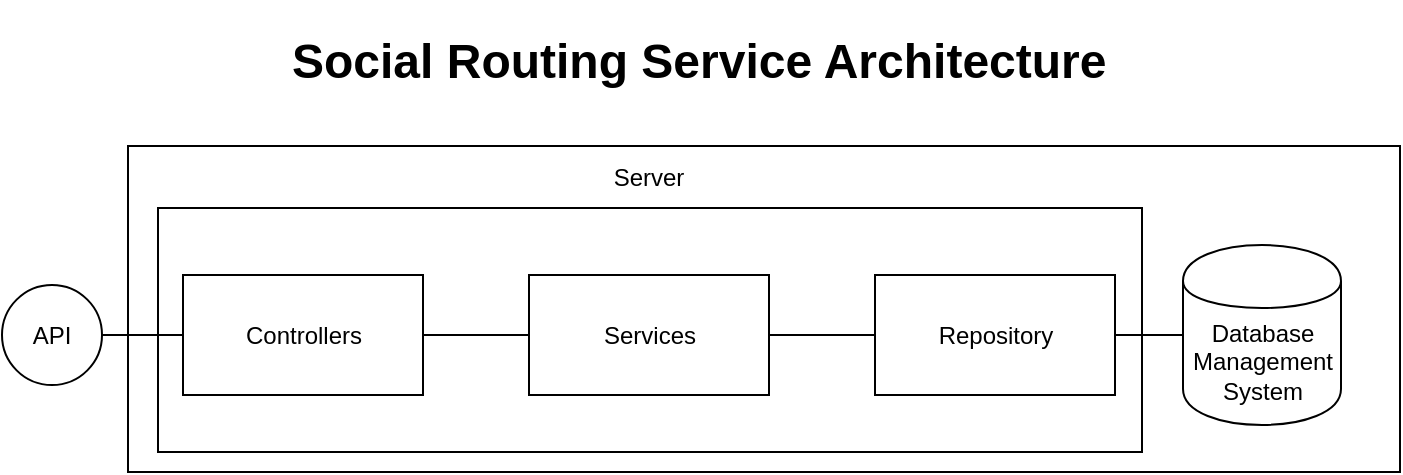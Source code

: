 <mxfile version="10.7.7" type="device"><diagram id="HIA9esFK1r8NSf4Vur0X" name="Page-1"><mxGraphModel dx="1181" dy="547" grid="0" gridSize="10" guides="1" tooltips="1" connect="1" arrows="1" fold="1" page="1" pageScale="1" pageWidth="827" pageHeight="1169" math="0" shadow="0"><root><mxCell id="0"/><mxCell id="1" parent="0"/><mxCell id="JtfCUVkbjlOTKDA5y7lR-2" value="&lt;h1&gt;Social Routing Service Architecture&lt;/h1&gt;" style="text;html=1;strokeColor=none;fillColor=none;spacing=5;spacingTop=-20;whiteSpace=wrap;overflow=hidden;rounded=0;" parent="1" vertex="1"><mxGeometry x="203.5" y="217.5" width="483" height="45" as="geometry"/></mxCell><mxCell id="TD66_IRv_9vn1ltzwOca-1" value="" style="group" vertex="1" connectable="0" parent="1"><mxGeometry x="64" y="280" width="699" height="163" as="geometry"/></mxCell><mxCell id="cTM7Nz8y0_Cw2TAqLi1m-12" value="" style="rounded=0;whiteSpace=wrap;html=1;" parent="TD66_IRv_9vn1ltzwOca-1" vertex="1"><mxGeometry x="63" width="636" height="163" as="geometry"/></mxCell><mxCell id="cTM7Nz8y0_Cw2TAqLi1m-18" value="" style="rounded=0;whiteSpace=wrap;html=1;" parent="TD66_IRv_9vn1ltzwOca-1" vertex="1"><mxGeometry x="78" y="31" width="492" height="122" as="geometry"/></mxCell><mxCell id="cTM7Nz8y0_Cw2TAqLi1m-10" value="API" style="ellipse;whiteSpace=wrap;html=1;aspect=fixed;" parent="TD66_IRv_9vn1ltzwOca-1" vertex="1"><mxGeometry y="69.5" width="50" height="50" as="geometry"/></mxCell><mxCell id="cTM7Nz8y0_Cw2TAqLi1m-17" value="" style="endArrow=none;html=1;entryX=1;entryY=0.5;entryDx=0;entryDy=0;exitX=0;exitY=0.5;exitDx=0;exitDy=0;" parent="TD66_IRv_9vn1ltzwOca-1" source="cTM7Nz8y0_Cw2TAqLi1m-1" target="cTM7Nz8y0_Cw2TAqLi1m-10" edge="1"><mxGeometry width="50" height="50" relative="1" as="geometry"><mxPoint x="-3" y="390" as="sourcePoint"/><mxPoint x="47" y="340" as="targetPoint"/></mxGeometry></mxCell><mxCell id="cTM7Nz8y0_Cw2TAqLi1m-5" value="Database Management System" style="shape=cylinder;whiteSpace=wrap;html=1;boundedLbl=1;backgroundOutline=1;" parent="TD66_IRv_9vn1ltzwOca-1" vertex="1"><mxGeometry x="590.5" y="49.5" width="79" height="90" as="geometry"/></mxCell><mxCell id="cTM7Nz8y0_Cw2TAqLi1m-9" value="" style="endArrow=none;html=1;entryX=1;entryY=0.5;entryDx=0;entryDy=0;exitX=0;exitY=0.5;exitDx=0;exitDy=0;" parent="TD66_IRv_9vn1ltzwOca-1" source="cTM7Nz8y0_Cw2TAqLi1m-5" target="cTM7Nz8y0_Cw2TAqLi1m-3" edge="1"><mxGeometry width="50" height="50" relative="1" as="geometry"><mxPoint x="546.5" y="184.5" as="sourcePoint"/><mxPoint x="596.5" y="134.5" as="targetPoint"/></mxGeometry></mxCell><mxCell id="cTM7Nz8y0_Cw2TAqLi1m-1" value="Controllers" style="rounded=0;whiteSpace=wrap;html=1;" parent="TD66_IRv_9vn1ltzwOca-1" vertex="1"><mxGeometry x="90.5" y="64.5" width="120" height="60" as="geometry"/></mxCell><mxCell id="cTM7Nz8y0_Cw2TAqLi1m-2" value="Services" style="rounded=0;whiteSpace=wrap;html=1;" parent="TD66_IRv_9vn1ltzwOca-1" vertex="1"><mxGeometry x="263.5" y="64.5" width="120" height="60" as="geometry"/></mxCell><mxCell id="cTM7Nz8y0_Cw2TAqLi1m-3" value="Repository" style="rounded=0;whiteSpace=wrap;html=1;" parent="TD66_IRv_9vn1ltzwOca-1" vertex="1"><mxGeometry x="436.5" y="64.5" width="120" height="60" as="geometry"/></mxCell><mxCell id="cTM7Nz8y0_Cw2TAqLi1m-7" value="" style="endArrow=none;html=1;entryX=0;entryY=0.5;entryDx=0;entryDy=0;exitX=1;exitY=0.5;exitDx=0;exitDy=0;" parent="TD66_IRv_9vn1ltzwOca-1" source="cTM7Nz8y0_Cw2TAqLi1m-1" target="cTM7Nz8y0_Cw2TAqLi1m-2" edge="1"><mxGeometry width="50" height="50" relative="1" as="geometry"><mxPoint x="86.5" y="189.5" as="sourcePoint"/><mxPoint x="136.5" y="139.5" as="targetPoint"/></mxGeometry></mxCell><mxCell id="cTM7Nz8y0_Cw2TAqLi1m-8" value="" style="endArrow=none;html=1;entryX=0;entryY=0.5;entryDx=0;entryDy=0;exitX=1;exitY=0.5;exitDx=0;exitDy=0;" parent="TD66_IRv_9vn1ltzwOca-1" source="cTM7Nz8y0_Cw2TAqLi1m-2" target="cTM7Nz8y0_Cw2TAqLi1m-3" edge="1"><mxGeometry width="50" height="50" relative="1" as="geometry"><mxPoint x="386.5" y="179.5" as="sourcePoint"/><mxPoint x="436.5" y="129.5" as="targetPoint"/></mxGeometry></mxCell><mxCell id="cTM7Nz8y0_Cw2TAqLi1m-19" value="Server" style="text;html=1;strokeColor=none;fillColor=none;align=center;verticalAlign=middle;whiteSpace=wrap;rounded=0;" parent="TD66_IRv_9vn1ltzwOca-1" vertex="1"><mxGeometry x="299" y="6" width="49" height="20" as="geometry"/></mxCell></root></mxGraphModel></diagram></mxfile>